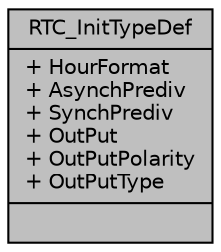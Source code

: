 digraph "RTC_InitTypeDef"
{
  edge [fontname="Helvetica",fontsize="10",labelfontname="Helvetica",labelfontsize="10"];
  node [fontname="Helvetica",fontsize="10",shape=record];
  Node1 [label="{RTC_InitTypeDef\n|+ HourFormat\l+ AsynchPrediv\l+ SynchPrediv\l+ OutPut\l+ OutPutPolarity\l+ OutPutType\l|}",height=0.2,width=0.4,color="black", fillcolor="grey75", style="filled", fontcolor="black"];
}
